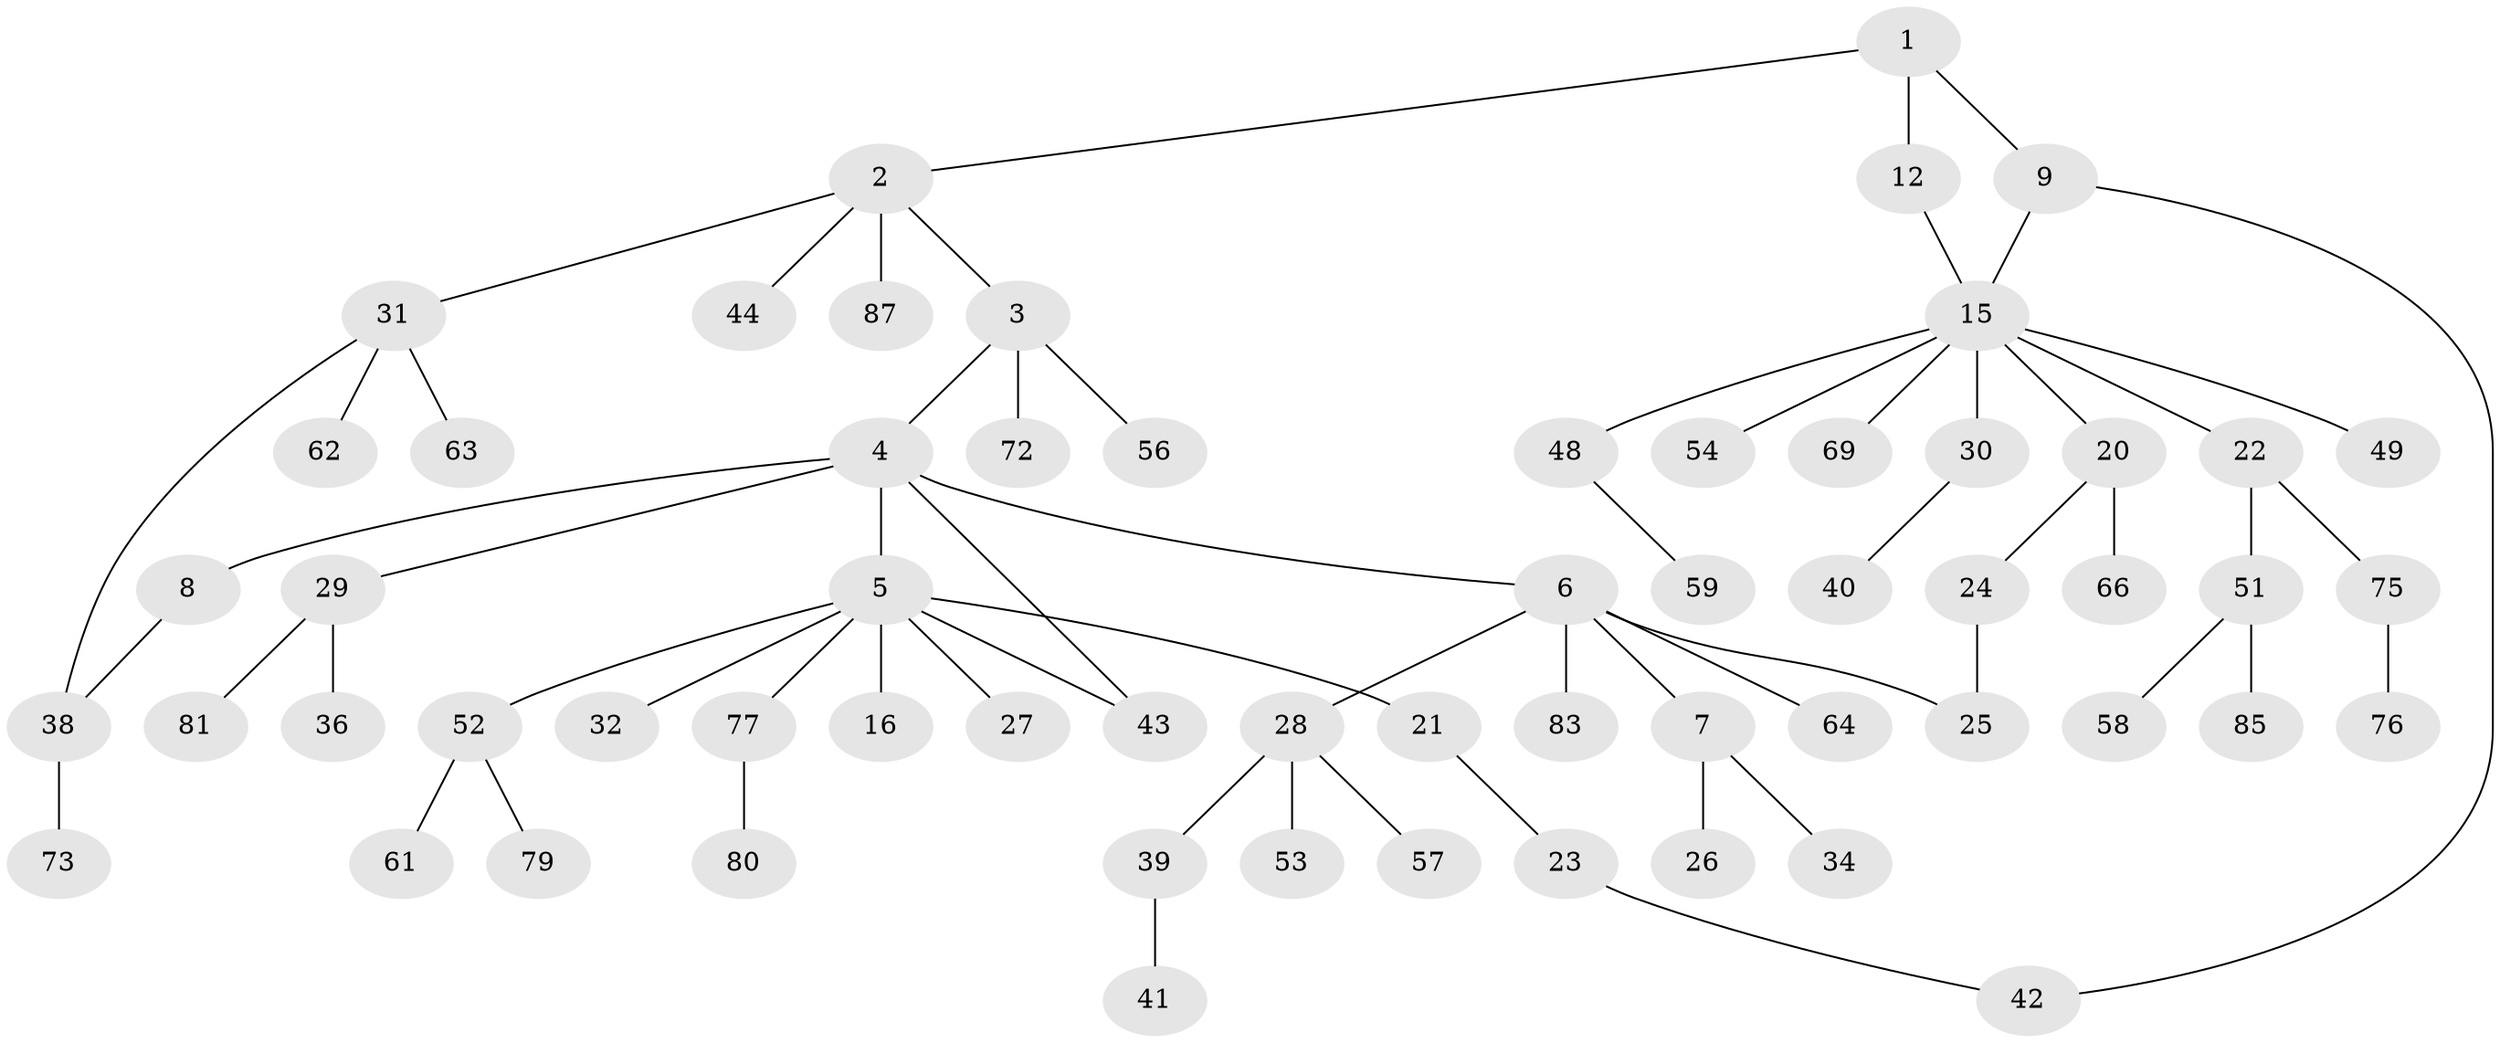 // original degree distribution, {4: 0.06741573033707865, 5: 0.033707865168539325, 6: 0.011235955056179775, 7: 0.02247191011235955, 2: 0.29213483146067415, 3: 0.1348314606741573, 1: 0.43820224719101125}
// Generated by graph-tools (version 1.1) at 2025/10/02/27/25 16:10:54]
// undirected, 61 vertices, 65 edges
graph export_dot {
graph [start="1"]
  node [color=gray90,style=filled];
  1 [super="+14"];
  2 [super="+17"];
  3 [super="+46"];
  4 [super="+45"];
  5 [super="+11"];
  6 [super="+13"];
  7 [super="+10"];
  8;
  9 [super="+18"];
  12;
  15 [super="+19"];
  16;
  20 [super="+68"];
  21 [super="+89"];
  22 [super="+35"];
  23 [super="+37"];
  24;
  25 [super="+78"];
  26;
  27;
  28 [super="+47"];
  29 [super="+65"];
  30;
  31 [super="+33"];
  32;
  34;
  36;
  38 [super="+60"];
  39 [super="+74"];
  40 [super="+82"];
  41 [super="+50"];
  42 [super="+86"];
  43;
  44;
  48;
  49;
  51 [super="+70"];
  52 [super="+71"];
  53;
  54 [super="+55"];
  56 [super="+84"];
  57;
  58;
  59 [super="+67"];
  61;
  62;
  63;
  64;
  66;
  69;
  72 [super="+88"];
  73;
  75;
  76;
  77;
  79;
  80;
  81;
  83;
  85;
  87;
  1 -- 2;
  1 -- 9;
  1 -- 12;
  2 -- 3;
  2 -- 31;
  2 -- 44;
  2 -- 87;
  3 -- 4;
  3 -- 56;
  3 -- 72;
  4 -- 5;
  4 -- 6;
  4 -- 8;
  4 -- 29;
  4 -- 43;
  5 -- 16;
  5 -- 21;
  5 -- 27;
  5 -- 32;
  5 -- 77;
  5 -- 43;
  5 -- 52;
  6 -- 7;
  6 -- 28;
  6 -- 64;
  6 -- 25;
  6 -- 83;
  7 -- 26;
  7 -- 34;
  8 -- 38;
  9 -- 15;
  9 -- 42;
  12 -- 15;
  15 -- 22;
  15 -- 48;
  15 -- 49;
  15 -- 20;
  15 -- 69;
  15 -- 54;
  15 -- 30;
  20 -- 24;
  20 -- 66;
  21 -- 23;
  22 -- 51;
  22 -- 75;
  23 -- 42;
  24 -- 25;
  28 -- 39;
  28 -- 53;
  28 -- 57;
  29 -- 36;
  29 -- 81;
  30 -- 40;
  31 -- 62;
  31 -- 63;
  31 -- 38;
  38 -- 73;
  39 -- 41;
  48 -- 59;
  51 -- 58;
  51 -- 85;
  52 -- 61;
  52 -- 79;
  75 -- 76;
  77 -- 80;
}
